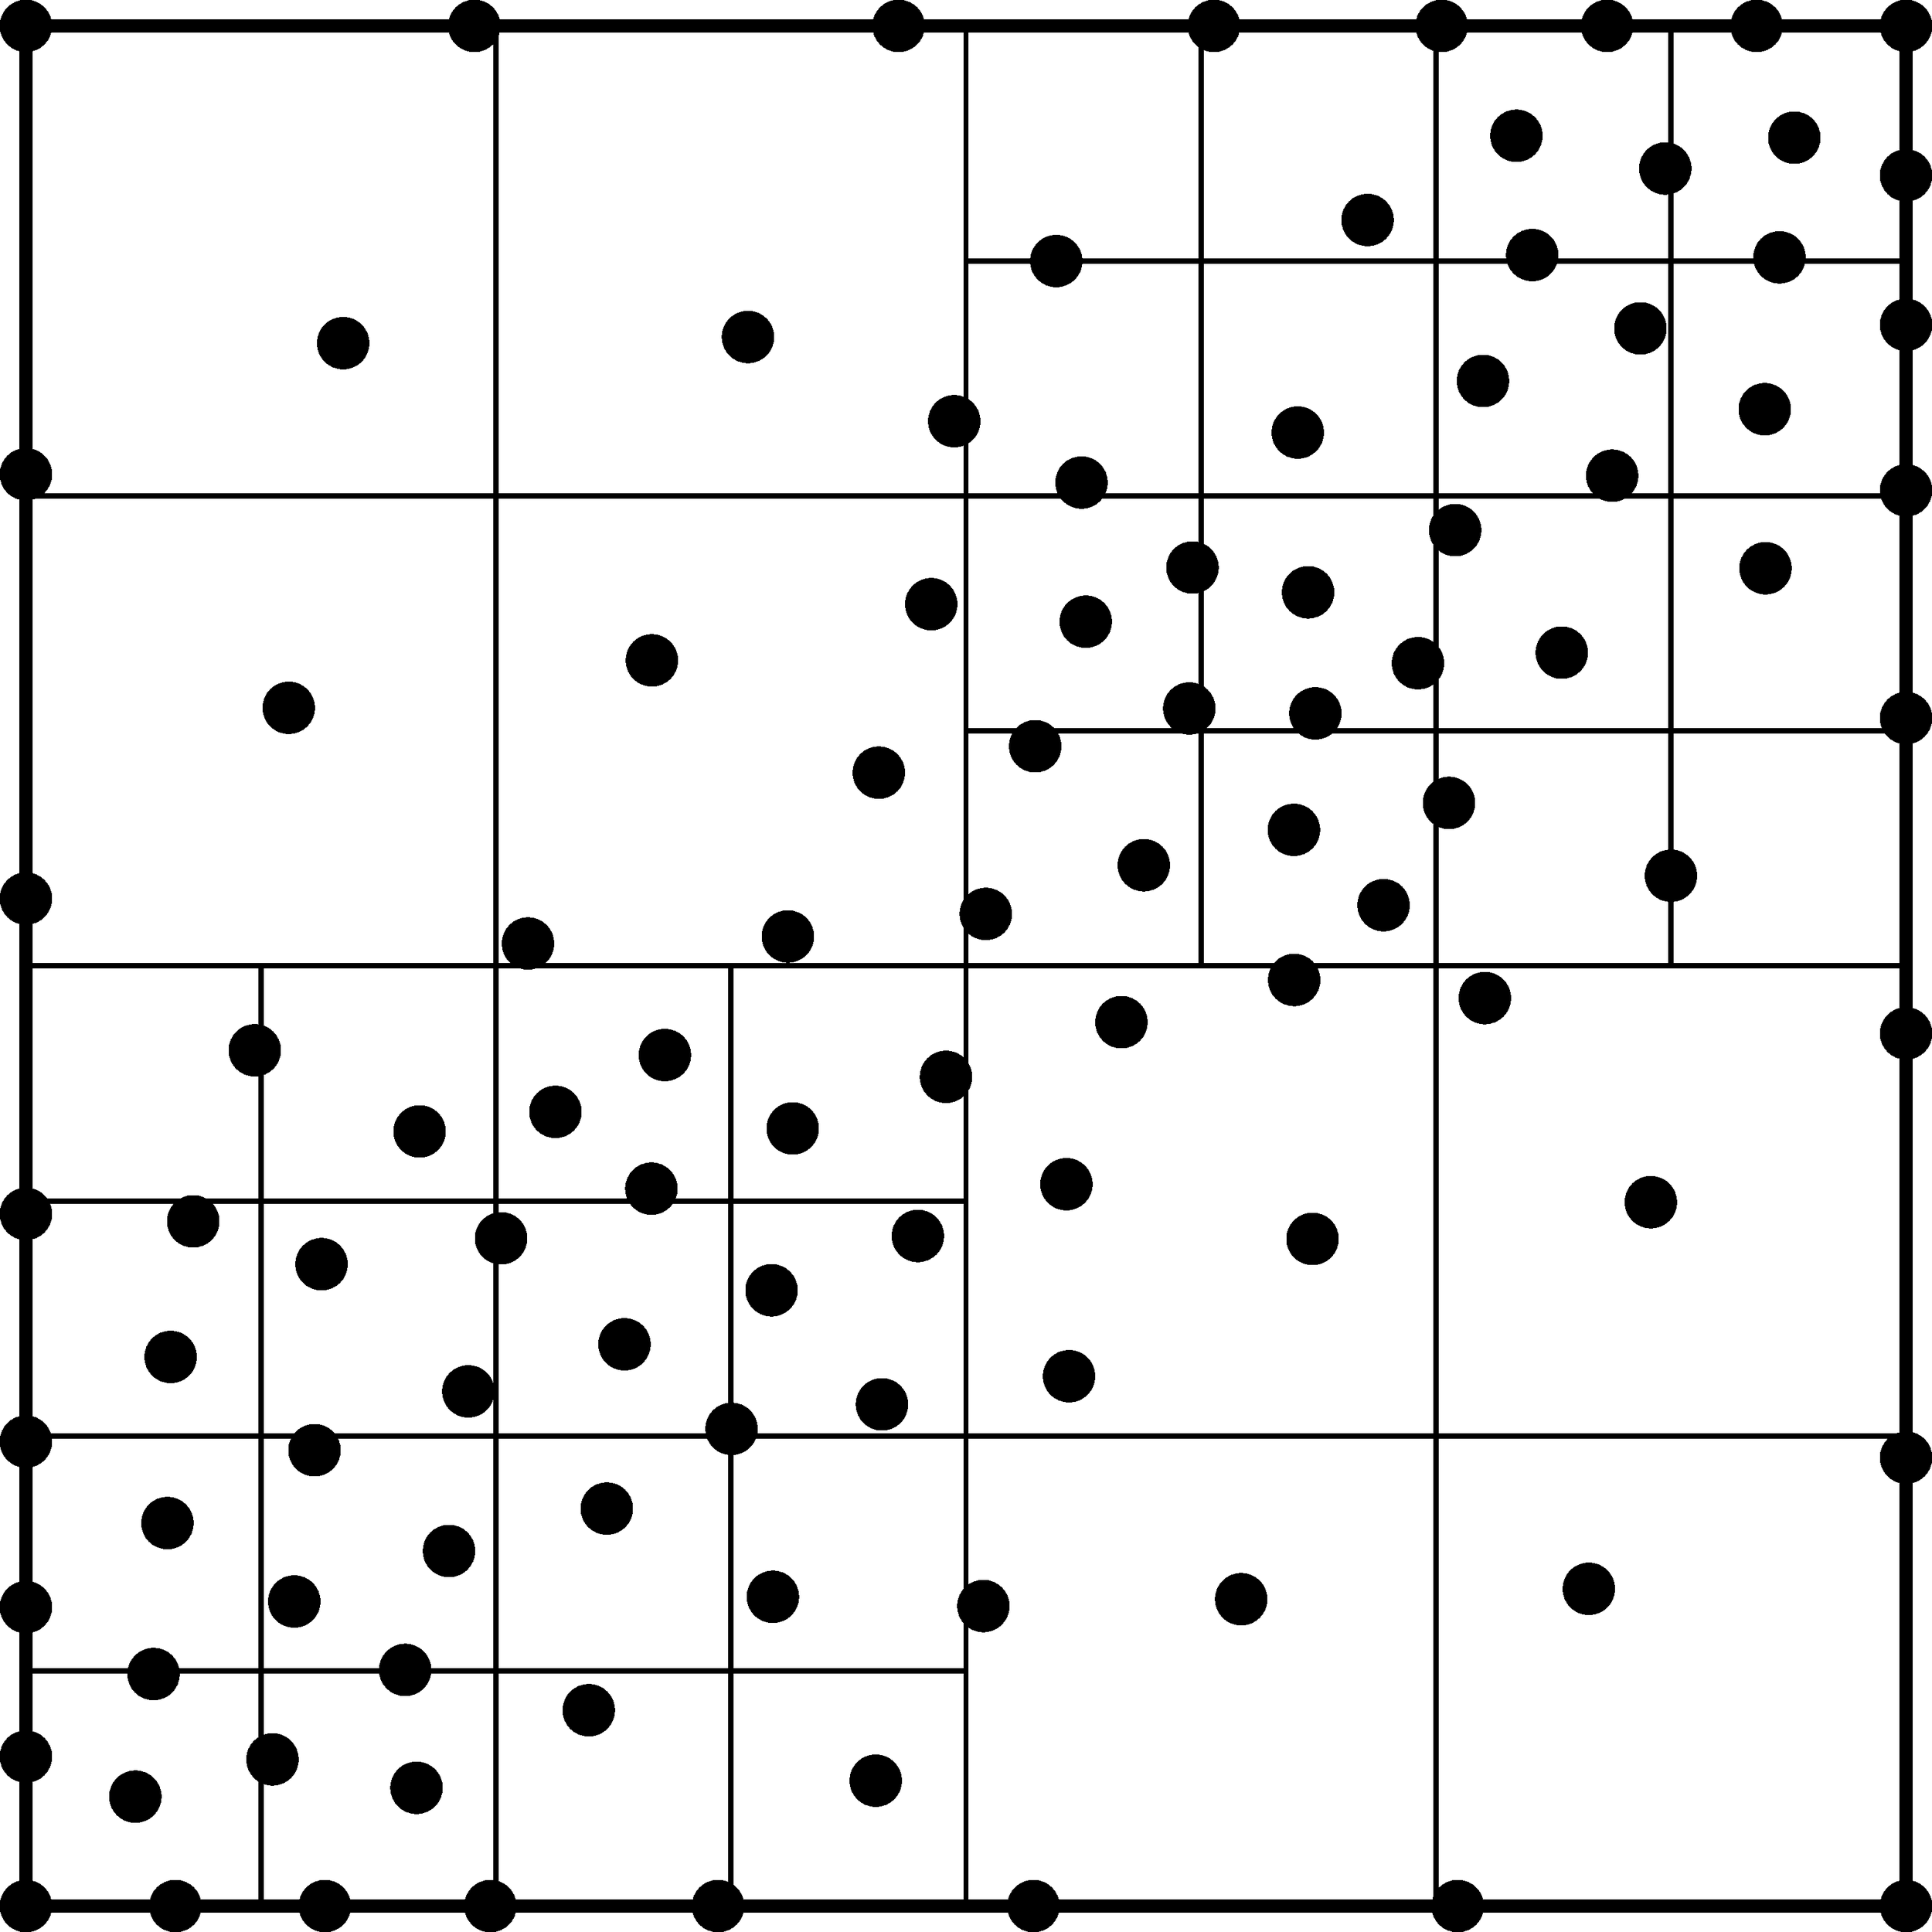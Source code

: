 settings.outformat = "png";
settings.render = 16;
defaultpen(fontsize(10pt));
size(200);

// xaxis3(Label(XY()*"$x$",align = -Y),0,5,Arrow3);
// yaxis3(Label(XY()*"$t$",align = -X),0,5,Arrow3);
// draw((1,-0.5,0)--(3,-0.5,0), arrow=Arrow3(arrowhead=DefaultHead2,size=6),linewidth(1), L=Label("$x$", position=MidPoint));
// draw((-0.5,1,0)--(-0.5,3,0), arrow=Arrow3(arrowhead=DefaultHead2,size=6),linewidth(1), L=Label("$t$", position=MidPoint));

real[][] coord = {
{0.0,0.0,0.0},
{4.0,0.0,0.0},
{4.0,4.0,0.0},
{0.0,4.0,0.0},
{0.3179997781347642,0.0,0.0},
{0.6359995562694706,0.0,0.0},
{0.9881349416050229,0.0,0.0},
{1.472505191816446,0.0,0.0},
{2.143458883781023,0.0,0.0},
{3.046000665591347,0.0,0.0},
{4.0,0.9539993344029392,0.0},
{4.0,1.856541116208232,0.0},
{4.0,2.527494808175549,0.0},
{4.0,3.011865058390351,0.0},
{4.0,3.364000443728221,0.0},
{4.0,3.682000221864111,0.0},
{3.682000221863592,4.0,0.0},
{3.364000443728694,4.0,0.0},
{3.011865058394443,4.0,0.0},
{2.527494808184567,4.0,0.0},
{1.85654111622119,4.0,0.0},
{0.9539993344092212,4.0,0.0},
{0.0,3.046000665596494,0.0},
{0.0,2.143458883794567,0.0},
{0.0,1.472505191826546,0.0},
{0.0,0.9881349416107748,0.0},
{0.0,0.6359995562723624,0.0},
{0.0,0.3179997781361812,0.0},
{3.499730060748686,2.19201796219189,0.0},
{1.197469063820335,0.4166199942139923,0.0},
{0.4869128771428145,1.820594460143877,0.0},
{3.170964636777578,3.766246037440464,0.0},
{2.192017962202878,3.499730058238789,0.0},
{0.3010959262603912,0.8148417605016168,0.0},
{3.699280077063323,3.184538545223456,0.0},
{2.585486668358004,0.6528100487844818,0.0},
{0.5245453041143617,0.3120516030834635,0.0},
{3.700941196845227,2.846140589858916,0.0},
{3.374736260179208,3.043114396578721,0.0},
{3.434739442131832,3.35643125056483,0.0},
{3.099888275966927,3.244597810920645,0.0},
{3.040681301527205,2.927307220917064,0.0},
{2.854389980794899,3.587073146791406,0.0},
{0.3078597008639705,1.168238844001572,0.0},
{0.6139942452487579,0.9698475000094481,0.0},
{0.5709437357262568,0.6479885042672597,0.0},
{0.9001117260484792,0.7554021961477877,0.0},
{0.9412460469551394,1.094963658905997,0.0},
{1.235828290308286,0.8456230968315247,0.0},
{1.273399410947859,1.195116971326248,0.0},
{1.589168154116698,0.6579481109178638,0.0},
{3.487676217535251,3.696606275561024,0.0},
{0.8310124671793582,0.2515664503815458,0.0},
{2.70582064123984,3.134877386188706,0.0},
{2.727787862227681,2.7949586276424,0.0},
{1.536163835541952,3.338101381219873,0.0},
{1.926043221078819,2.769785867447232,0.0},
{1.331740455343507,2.650179491493294,0.0},
{1.621066706629485,2.062791046086936,0.0},
{3.45700244054067,1.497495706882524,0.0},
{2.698219717863262,1.97028329836578,0.0},
{3.027568887487092,2.34690470163083,0.0},
{3.267530545566117,2.666604791940728,0.0},
{1.010889332866685,1.420664483549586,0.0},
{1.330690477441212,1.526326019454021,0.0},
{1.586307292150965,1.310102278755819,0.0},
{1.631333038162404,1.654416894592383,0.0},
{1.897616389284461,1.425640244276061,0.0},
{1.9574480547204,1.764080854296143,0.0},
{2.042109639042988,2.110782113843469,0.0},
{2.213622843730913,1.535756263709482,0.0},
{1.82125143179606,1.067385827770122,0.0},
{1.359334646390656,1.810535107907299,0.0},
{2.737220153774555,1.419383971416528,0.0},
{2.330644185633697,1.880444590250838,0.0},
{2.378287757146897,2.214347663769908,0.0},
{0.6289282062621918,1.365616627019892,0.0},
{1.126542168795645,1.689622865522461,0.0},
{1.50119091622902,1.015235256248909,0.0},
{1.81450972253514,2.411304179605274,0.0},
{2.697623220070205,2.289578734652991,0.0},
{2.475064953850446,2.547887781529491,0.0},
{2.219181878517247,1.127224291879891,0.0},
{2.147259061866176,2.467482281652762,0.0},
{0.2715628267325746,0.4936121993319763,0.0},
{3.73065457453753,3.507634742168077,0.0},
{2.245769810249139,3.028444943199966,0.0},
{2.25475416361106,2.732502339950995,0.0},
{0.8375282019057917,1.648026861887592,0.0},
{2.961525560983755,2.644143877853316,0.0},
{3.103797524804812,1.931755588116471,0.0},
{1.068184366805069,2.047810775501104,0.0},
{0.5591895574961255,2.549211028204867,0.0},
{2.036937398196564,0.6383054636832521,0.0},
{2.888334176203431,2.129366150570943,0.0},
{0.6749660921939342,3.325033910005606,0.0},
{3.325057734347515,0.6749422678484184,0.0},
{3.762231710717126,3.762231710717259,0.0},
{2.743285282295814,2.537438940960566,0.0},
{0.2327919935001731,0.2327919927837031,0.0},
{1.97499870664321,3.159015563913797,0.0},
{1.807982036804659,0.2667110754147201,0.0},
{2.48183948580225,2.847734215146716,0.0},
{0.3559251958630272,1.456738781403567,0.0},
{0.8068231584581772,0.5024081506795781,0.0},
{3.204576858756283,3.512443068812143,0.0},



};

int[][] conn = {
{66,68,58},
{29,48,46},
{86,102,53},
{58,91,72},
{58,72,66},
{40,105,42},
{68,69,58},
{56,87,86},
{46,104,29},
{32,86,53},
{47,76,44},
{63,76,47},
{62,89,61},
{58,79,57},
{71,78,50},
{68,74,69},
{60,75,74},
{70,74,68},
{36,104,45},
{57,79,56},
{34,39,38},
{33,45,44},
{60,80,75},
{52,104,36},
{53,102,54},
{32,53,42},
{73,74,70},
{51,105,39},
{60,74,73},
{31,105,51},
{75,83,69},
{74,75,69},
{69,83,79},
{37,62,28},
{69,79,58},
{29,52,6},
{29,104,52},
{42,105,31},
{38,62,37},
{7,29,6},
{26,33,25},
{14,34,13},
{18,31,17},
{39,40,38},
{45,46,44},
{45,84,36},
{6,52,5},
{17,51,16},
{31,51,17},
{57,91,58},
{29,50,48},
{18,42,31},
{46,47,44},
{40,41,38},
{5,52,36},
{44,76,43},
{46,48,47},
{41,62,38},
{40,53,41},
{48,49,47},
{53,54,41},
{19,42,18},
{49,63,47},
{49,64,63},
{49,65,64},
{65,66,64},
{66,72,64},
{65,67,66},
{67,68,66},
{67,70,68},
{64,77,63},
{72,77,64},
{48,78,49},
{49,78,65},
{80,81,75},
{39,85,51},
{33,84,45},
{13,37,12},
{25,43,24},
{27,84,26},
{9,35,8},
{34,85,39},
{15,85,14},
{34,38,37},
{33,44,43},
{5,36,4},
{54,102,81},
{21,55,20},
{79,83,56},
{81,83,75},
{81,98,54},
{28,62,61},
{12,37,28},
{26,84,33},
{65,71,67},
{65,78,71},
{14,85,34},
{11,59,10},
{56,100,55},
{41,89,62},
{16,97,2},
{2,97,15},
{88,91,30},
{61,98,80},
{50,78,48},
{0,99,27},
{4,99,0},
{22,95,3},
{3,95,21},
{1,96,9},
{10,96,1},
{91,92,30},
{55,57,56},
{81,87,83},
{23,92,22},
{24,30,23},
{20,32,19},
{12,28,11},
{54,89,41},
{63,88,76},
{15,97,85},
{27,99,84},
{89,98,61},
{70,82,73},
{83,87,56},
{51,97,16},
{34,37,13},
{33,43,25},
{32,42,19},
{80,98,81},
{81,102,87},
{45,104,46},
{20,55,32},
{39,105,40},
{36,99,4},
{77,88,63},
{84,99,36},
{57,92,91},
{85,97,51},
{80,94,61},
{24,103,30},
{8,101,7},
{30,92,23},
{72,91,77},
{28,59,11},
{73,90,60},
{86,100,56},
{60,94,80},
{55,100,32},
{67,82,70},
{87,102,86},
{73,82,35},
{35,93,8},
{59,96,10},
{54,98,89},
{55,95,57},
{71,82,67},
{35,96,73},
{57,95,92},
{50,93,71},
{9,96,35},
{61,94,90},
{21,95,55},
{73,96,59},
{7,101,29},
{90,94,60},
{71,93,82},
{92,95,22},
{29,101,50},
{28,90,59},
{82,93,35},
{61,90,28},
{76,88,30},
{43,103,24},
{76,103,43},
{93,101,8},
{59,90,73},
{32,100,86},
{30,103,76},
{50,101,93},
{42,53,40},
{77,91,88},


};

for(real[] xyz: coord) {
    real x = xyz[0];
    real y = xyz[1];
    real[] xy = {x, y};
    filldraw(shift(x,y)*scale(0.05)*unitcircle,black);
}

// for(int[] id: conn) {
//     real x1 = coord[id[0]][0];
//     real y1 = coord[id[0]][1];
//     real x2 = coord[id[1]][0];
//     real y2 = coord[id[1]][1];
//     real x3 = coord[id[2]][0];
//     real y3 = coord[id[2]][1];

//     draw((x1,y1)--(x2,y2)--(x3,y3)--(x1,y1),linewidth(0.5));
// }

draw((0,1)--(4,1),linewidth(0.5)+black);
draw((0,2)--(4,2),linewidth(0.5)+black);
draw((0,3)--(4,3),linewidth(0.5)+black);
draw((1,0)--(1,4),linewidth(0.5)+black);
draw((2,0)--(2,4),linewidth(0.5)+black);
draw((3,0)--(3,4),linewidth(0.5)+black);
draw((0,0.5)--(2,0.5),linewidth(0.5)+black);
draw((0,1.5)--(2,1.5),linewidth(0.5)+black);
draw((2,2.5)--(4,2.5),linewidth(0.5)+black);
draw((2,3.5)--(4,3.5),linewidth(0.5)+black);
draw((0.5,0)--(0.5,2),linewidth(0.5)+black);
draw((1.5,0)--(1.5,2),linewidth(0.5)+black);
draw((2.5,2)--(2.5,4),linewidth(0.5)+black);
draw((3.5,2)--(3.5,4),linewidth(0.5)+black);

// draw((1,-0.2)--(3,-0.2),linewidth(1.3),arrow=Arrow(size=8),L=Label("$x$",position=MidPoint));
// draw((-0.2,1)--(-0.2,3),linewidth(1.3),arrow=Arrow(size=8),L=Label("$t$",position=MidPoint,align=W));
// draw((4.2,1)--(4.2,2),linewidth(0.7),arrow=Arrows(TeXHead),bar=Bars,L=Label("$\Delta t$"));

draw((0,0)--(4,0),linewidth(1.3)+black);
draw((4,0)--(4,4),linewidth(1.3)+black);
draw((4,4)--(0,4),linewidth(1.3)+black);
draw((0,4)--(0,0),linewidth(1.3)+black);